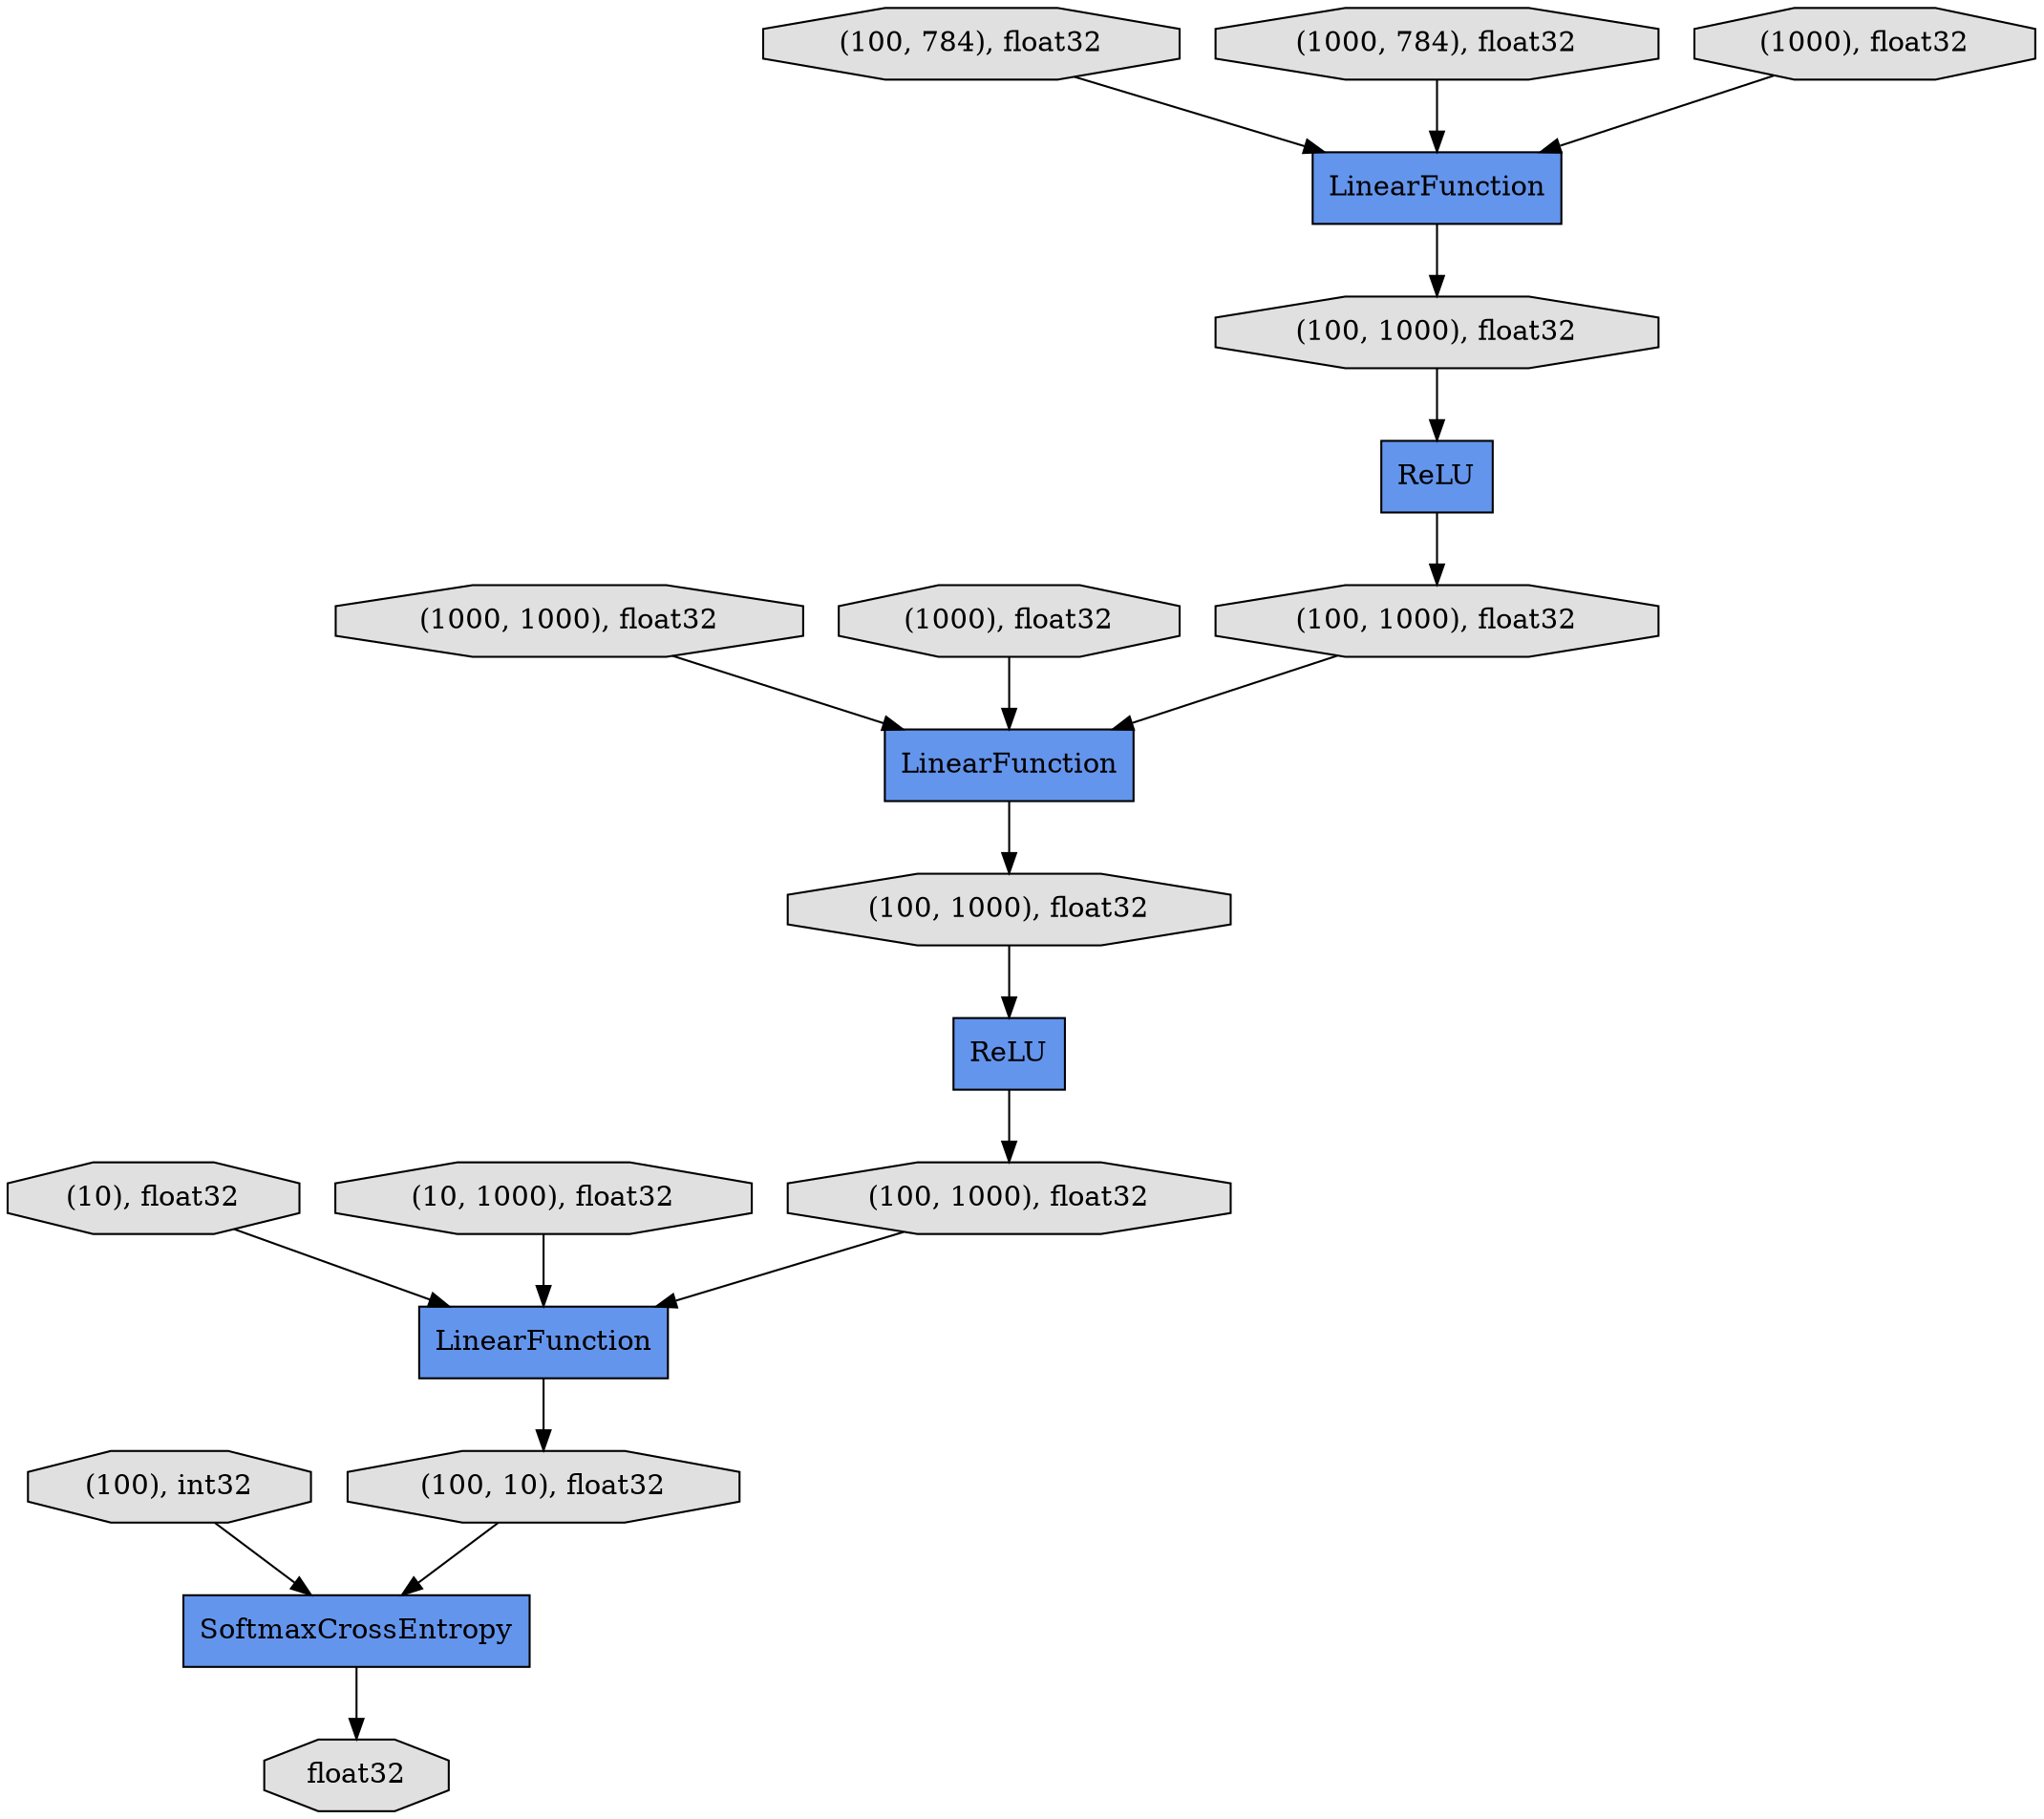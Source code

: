 digraph graphname{rankdir=TB;48783408 [label="ReLU",fillcolor="#6495ED",shape="record",style="filled"];48783440 [label="(100, 10), float32",fillcolor="#E0E0E0",shape="octagon",style="filled"];48721520 [label="LinearFunction",fillcolor="#6495ED",shape="record",style="filled"];48783504 [label="(100, 1000), float32",fillcolor="#E0E0E0",shape="octagon",style="filled"];48783536 [label="LinearFunction",fillcolor="#6495ED",shape="record",style="filled"];48530096 [label="(10), float32",fillcolor="#E0E0E0",shape="octagon",style="filled"];48721648 [label="(100), int32",fillcolor="#E0E0E0",shape="octagon",style="filled"];48783600 [label="(10, 1000), float32",fillcolor="#E0E0E0",shape="octagon",style="filled"];48721680 [label="(100, 784), float32",fillcolor="#E0E0E0",shape="octagon",style="filled"];48721904 [label="(1000, 1000), float32",fillcolor="#E0E0E0",shape="octagon",style="filled"];48530224 [label="(1000), float32",fillcolor="#E0E0E0",shape="octagon",style="filled"];48783696 [label="(100, 1000), float32",fillcolor="#E0E0E0",shape="octagon",style="filled"];48721744 [label="ReLU",fillcolor="#6495ED",shape="record",style="filled"];48783728 [label="SoftmaxCrossEntropy",fillcolor="#6495ED",shape="record",style="filled"];48721712 [label="(1000, 784), float32",fillcolor="#E0E0E0",shape="octagon",style="filled"];48721808 [label="LinearFunction",fillcolor="#6495ED",shape="record",style="filled"];48530288 [label="(1000), float32",fillcolor="#E0E0E0",shape="octagon",style="filled"];48783792 [label="float32",fillcolor="#E0E0E0",shape="octagon",style="filled"];48721872 [label="(100, 1000), float32",fillcolor="#E0E0E0",shape="octagon",style="filled"];48721840 [label="(100, 1000), float32",fillcolor="#E0E0E0",shape="octagon",style="filled"];48721648 -> 48783728;48530096 -> 48783536;48783536 -> 48783440;48721744 -> 48721840;48721680 -> 48721520;48721712 -> 48721520;48783504 -> 48783408;48721840 -> 48721808;48721872 -> 48721744;48721520 -> 48721872;48783408 -> 48783696;48783600 -> 48783536;48530224 -> 48721808;48530288 -> 48721520;48783696 -> 48783536;48783728 -> 48783792;48783440 -> 48783728;48721808 -> 48783504;48721904 -> 48721808;}